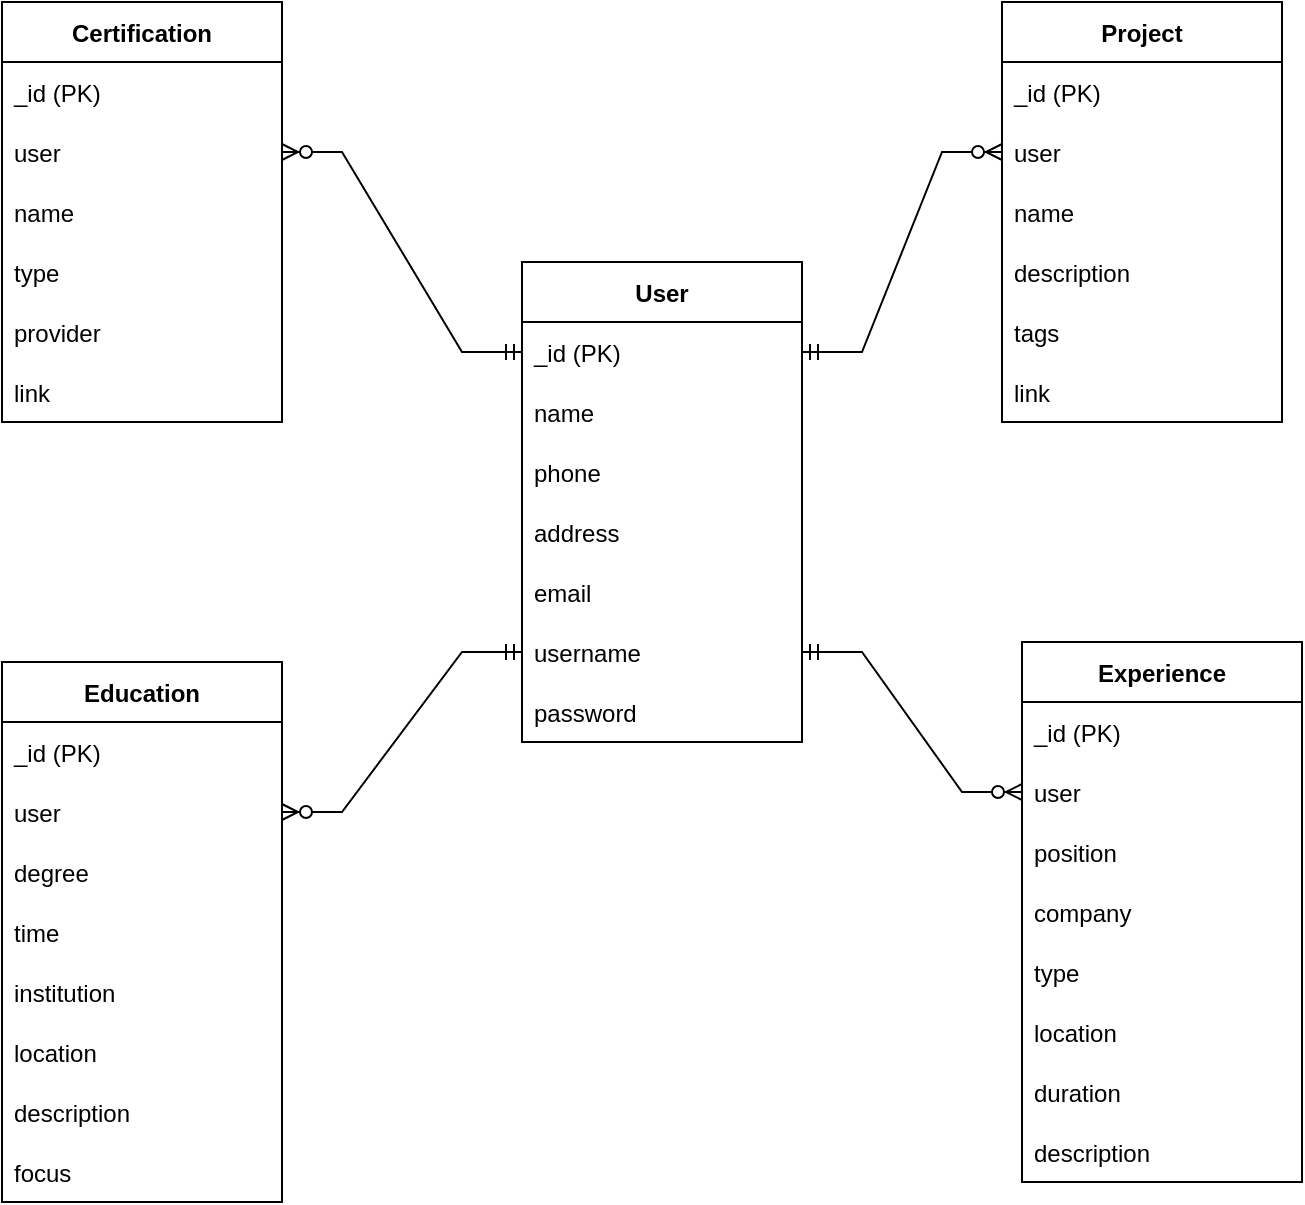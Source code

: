 <mxfile version="16.5.5" type="github">
  <diagram id="2_xYLn-oiGk4UOv1vK2N" name="Page-1">
    <mxGraphModel dx="1351" dy="921" grid="1" gridSize="10" guides="1" tooltips="1" connect="1" arrows="1" fold="1" page="1" pageScale="1" pageWidth="827" pageHeight="1169" math="0" shadow="0">
      <root>
        <mxCell id="0" />
        <mxCell id="1" parent="0" />
        <mxCell id="wS6S97WQIzxFJ0lnPUlG-1" value="User" style="swimlane;fontStyle=1;childLayout=stackLayout;horizontal=1;startSize=30;horizontalStack=0;resizeParent=1;resizeParentMax=0;resizeLast=0;collapsible=1;marginBottom=0;" vertex="1" parent="1">
          <mxGeometry x="360" y="270" width="140" height="240" as="geometry" />
        </mxCell>
        <mxCell id="wS6S97WQIzxFJ0lnPUlG-2" value="_id (PK)" style="text;strokeColor=none;fillColor=none;align=left;verticalAlign=middle;spacingLeft=4;spacingRight=4;overflow=hidden;points=[[0,0.5],[1,0.5]];portConstraint=eastwest;rotatable=0;" vertex="1" parent="wS6S97WQIzxFJ0lnPUlG-1">
          <mxGeometry y="30" width="140" height="30" as="geometry" />
        </mxCell>
        <mxCell id="wS6S97WQIzxFJ0lnPUlG-3" value="name" style="text;strokeColor=none;fillColor=none;align=left;verticalAlign=middle;spacingLeft=4;spacingRight=4;overflow=hidden;points=[[0,0.5],[1,0.5]];portConstraint=eastwest;rotatable=0;" vertex="1" parent="wS6S97WQIzxFJ0lnPUlG-1">
          <mxGeometry y="60" width="140" height="30" as="geometry" />
        </mxCell>
        <mxCell id="wS6S97WQIzxFJ0lnPUlG-5" value="phone" style="text;strokeColor=none;fillColor=none;align=left;verticalAlign=middle;spacingLeft=4;spacingRight=4;overflow=hidden;points=[[0,0.5],[1,0.5]];portConstraint=eastwest;rotatable=0;" vertex="1" parent="wS6S97WQIzxFJ0lnPUlG-1">
          <mxGeometry y="90" width="140" height="30" as="geometry" />
        </mxCell>
        <mxCell id="wS6S97WQIzxFJ0lnPUlG-6" value="address" style="text;strokeColor=none;fillColor=none;align=left;verticalAlign=middle;spacingLeft=4;spacingRight=4;overflow=hidden;points=[[0,0.5],[1,0.5]];portConstraint=eastwest;rotatable=0;" vertex="1" parent="wS6S97WQIzxFJ0lnPUlG-1">
          <mxGeometry y="120" width="140" height="30" as="geometry" />
        </mxCell>
        <mxCell id="wS6S97WQIzxFJ0lnPUlG-8" value="email" style="text;strokeColor=none;fillColor=none;align=left;verticalAlign=middle;spacingLeft=4;spacingRight=4;overflow=hidden;points=[[0,0.5],[1,0.5]];portConstraint=eastwest;rotatable=0;" vertex="1" parent="wS6S97WQIzxFJ0lnPUlG-1">
          <mxGeometry y="150" width="140" height="30" as="geometry" />
        </mxCell>
        <mxCell id="wS6S97WQIzxFJ0lnPUlG-7" value="username" style="text;strokeColor=none;fillColor=none;align=left;verticalAlign=middle;spacingLeft=4;spacingRight=4;overflow=hidden;points=[[0,0.5],[1,0.5]];portConstraint=eastwest;rotatable=0;" vertex="1" parent="wS6S97WQIzxFJ0lnPUlG-1">
          <mxGeometry y="180" width="140" height="30" as="geometry" />
        </mxCell>
        <mxCell id="wS6S97WQIzxFJ0lnPUlG-9" value="password" style="text;strokeColor=none;fillColor=none;align=left;verticalAlign=middle;spacingLeft=4;spacingRight=4;overflow=hidden;points=[[0,0.5],[1,0.5]];portConstraint=eastwest;rotatable=0;" vertex="1" parent="wS6S97WQIzxFJ0lnPUlG-1">
          <mxGeometry y="210" width="140" height="30" as="geometry" />
        </mxCell>
        <mxCell id="wS6S97WQIzxFJ0lnPUlG-10" value="Certification" style="swimlane;fontStyle=1;childLayout=stackLayout;horizontal=1;startSize=30;horizontalStack=0;resizeParent=1;resizeParentMax=0;resizeLast=0;collapsible=1;marginBottom=0;" vertex="1" parent="1">
          <mxGeometry x="100" y="140" width="140" height="210" as="geometry" />
        </mxCell>
        <mxCell id="wS6S97WQIzxFJ0lnPUlG-11" value="_id (PK)" style="text;strokeColor=none;fillColor=none;align=left;verticalAlign=middle;spacingLeft=4;spacingRight=4;overflow=hidden;points=[[0,0.5],[1,0.5]];portConstraint=eastwest;rotatable=0;" vertex="1" parent="wS6S97WQIzxFJ0lnPUlG-10">
          <mxGeometry y="30" width="140" height="30" as="geometry" />
        </mxCell>
        <mxCell id="wS6S97WQIzxFJ0lnPUlG-12" value="user" style="text;strokeColor=none;fillColor=none;align=left;verticalAlign=middle;spacingLeft=4;spacingRight=4;overflow=hidden;points=[[0,0.5],[1,0.5]];portConstraint=eastwest;rotatable=0;" vertex="1" parent="wS6S97WQIzxFJ0lnPUlG-10">
          <mxGeometry y="60" width="140" height="30" as="geometry" />
        </mxCell>
        <mxCell id="wS6S97WQIzxFJ0lnPUlG-13" value="name" style="text;strokeColor=none;fillColor=none;align=left;verticalAlign=middle;spacingLeft=4;spacingRight=4;overflow=hidden;points=[[0,0.5],[1,0.5]];portConstraint=eastwest;rotatable=0;" vertex="1" parent="wS6S97WQIzxFJ0lnPUlG-10">
          <mxGeometry y="90" width="140" height="30" as="geometry" />
        </mxCell>
        <mxCell id="wS6S97WQIzxFJ0lnPUlG-14" value="type" style="text;strokeColor=none;fillColor=none;align=left;verticalAlign=middle;spacingLeft=4;spacingRight=4;overflow=hidden;points=[[0,0.5],[1,0.5]];portConstraint=eastwest;rotatable=0;" vertex="1" parent="wS6S97WQIzxFJ0lnPUlG-10">
          <mxGeometry y="120" width="140" height="30" as="geometry" />
        </mxCell>
        <mxCell id="wS6S97WQIzxFJ0lnPUlG-15" value="provider" style="text;strokeColor=none;fillColor=none;align=left;verticalAlign=middle;spacingLeft=4;spacingRight=4;overflow=hidden;points=[[0,0.5],[1,0.5]];portConstraint=eastwest;rotatable=0;" vertex="1" parent="wS6S97WQIzxFJ0lnPUlG-10">
          <mxGeometry y="150" width="140" height="30" as="geometry" />
        </mxCell>
        <mxCell id="wS6S97WQIzxFJ0lnPUlG-16" value="link" style="text;strokeColor=none;fillColor=none;align=left;verticalAlign=middle;spacingLeft=4;spacingRight=4;overflow=hidden;points=[[0,0.5],[1,0.5]];portConstraint=eastwest;rotatable=0;" vertex="1" parent="wS6S97WQIzxFJ0lnPUlG-10">
          <mxGeometry y="180" width="140" height="30" as="geometry" />
        </mxCell>
        <mxCell id="wS6S97WQIzxFJ0lnPUlG-18" value="Education" style="swimlane;fontStyle=1;childLayout=stackLayout;horizontal=1;startSize=30;horizontalStack=0;resizeParent=1;resizeParentMax=0;resizeLast=0;collapsible=1;marginBottom=0;" vertex="1" parent="1">
          <mxGeometry x="100" y="470" width="140" height="270" as="geometry" />
        </mxCell>
        <mxCell id="wS6S97WQIzxFJ0lnPUlG-19" value="_id (PK)" style="text;strokeColor=none;fillColor=none;align=left;verticalAlign=middle;spacingLeft=4;spacingRight=4;overflow=hidden;points=[[0,0.5],[1,0.5]];portConstraint=eastwest;rotatable=0;" vertex="1" parent="wS6S97WQIzxFJ0lnPUlG-18">
          <mxGeometry y="30" width="140" height="30" as="geometry" />
        </mxCell>
        <mxCell id="wS6S97WQIzxFJ0lnPUlG-20" value="user" style="text;strokeColor=none;fillColor=none;align=left;verticalAlign=middle;spacingLeft=4;spacingRight=4;overflow=hidden;points=[[0,0.5],[1,0.5]];portConstraint=eastwest;rotatable=0;" vertex="1" parent="wS6S97WQIzxFJ0lnPUlG-18">
          <mxGeometry y="60" width="140" height="30" as="geometry" />
        </mxCell>
        <mxCell id="wS6S97WQIzxFJ0lnPUlG-21" value="degree" style="text;strokeColor=none;fillColor=none;align=left;verticalAlign=middle;spacingLeft=4;spacingRight=4;overflow=hidden;points=[[0,0.5],[1,0.5]];portConstraint=eastwest;rotatable=0;" vertex="1" parent="wS6S97WQIzxFJ0lnPUlG-18">
          <mxGeometry y="90" width="140" height="30" as="geometry" />
        </mxCell>
        <mxCell id="wS6S97WQIzxFJ0lnPUlG-22" value="time" style="text;strokeColor=none;fillColor=none;align=left;verticalAlign=middle;spacingLeft=4;spacingRight=4;overflow=hidden;points=[[0,0.5],[1,0.5]];portConstraint=eastwest;rotatable=0;" vertex="1" parent="wS6S97WQIzxFJ0lnPUlG-18">
          <mxGeometry y="120" width="140" height="30" as="geometry" />
        </mxCell>
        <mxCell id="wS6S97WQIzxFJ0lnPUlG-23" value="institution" style="text;strokeColor=none;fillColor=none;align=left;verticalAlign=middle;spacingLeft=4;spacingRight=4;overflow=hidden;points=[[0,0.5],[1,0.5]];portConstraint=eastwest;rotatable=0;" vertex="1" parent="wS6S97WQIzxFJ0lnPUlG-18">
          <mxGeometry y="150" width="140" height="30" as="geometry" />
        </mxCell>
        <mxCell id="wS6S97WQIzxFJ0lnPUlG-25" value="location" style="text;strokeColor=none;fillColor=none;align=left;verticalAlign=middle;spacingLeft=4;spacingRight=4;overflow=hidden;points=[[0,0.5],[1,0.5]];portConstraint=eastwest;rotatable=0;" vertex="1" parent="wS6S97WQIzxFJ0lnPUlG-18">
          <mxGeometry y="180" width="140" height="30" as="geometry" />
        </mxCell>
        <mxCell id="wS6S97WQIzxFJ0lnPUlG-26" value="description" style="text;strokeColor=none;fillColor=none;align=left;verticalAlign=middle;spacingLeft=4;spacingRight=4;overflow=hidden;points=[[0,0.5],[1,0.5]];portConstraint=eastwest;rotatable=0;" vertex="1" parent="wS6S97WQIzxFJ0lnPUlG-18">
          <mxGeometry y="210" width="140" height="30" as="geometry" />
        </mxCell>
        <mxCell id="wS6S97WQIzxFJ0lnPUlG-24" value="focus" style="text;strokeColor=none;fillColor=none;align=left;verticalAlign=middle;spacingLeft=4;spacingRight=4;overflow=hidden;points=[[0,0.5],[1,0.5]];portConstraint=eastwest;rotatable=0;" vertex="1" parent="wS6S97WQIzxFJ0lnPUlG-18">
          <mxGeometry y="240" width="140" height="30" as="geometry" />
        </mxCell>
        <mxCell id="wS6S97WQIzxFJ0lnPUlG-27" value="Experience" style="swimlane;fontStyle=1;childLayout=stackLayout;horizontal=1;startSize=30;horizontalStack=0;resizeParent=1;resizeParentMax=0;resizeLast=0;collapsible=1;marginBottom=0;" vertex="1" parent="1">
          <mxGeometry x="610" y="460" width="140" height="270" as="geometry" />
        </mxCell>
        <mxCell id="wS6S97WQIzxFJ0lnPUlG-28" value="_id (PK)" style="text;strokeColor=none;fillColor=none;align=left;verticalAlign=middle;spacingLeft=4;spacingRight=4;overflow=hidden;points=[[0,0.5],[1,0.5]];portConstraint=eastwest;rotatable=0;" vertex="1" parent="wS6S97WQIzxFJ0lnPUlG-27">
          <mxGeometry y="30" width="140" height="30" as="geometry" />
        </mxCell>
        <mxCell id="wS6S97WQIzxFJ0lnPUlG-29" value="user" style="text;strokeColor=none;fillColor=none;align=left;verticalAlign=middle;spacingLeft=4;spacingRight=4;overflow=hidden;points=[[0,0.5],[1,0.5]];portConstraint=eastwest;rotatable=0;" vertex="1" parent="wS6S97WQIzxFJ0lnPUlG-27">
          <mxGeometry y="60" width="140" height="30" as="geometry" />
        </mxCell>
        <mxCell id="wS6S97WQIzxFJ0lnPUlG-30" value="position" style="text;strokeColor=none;fillColor=none;align=left;verticalAlign=middle;spacingLeft=4;spacingRight=4;overflow=hidden;points=[[0,0.5],[1,0.5]];portConstraint=eastwest;rotatable=0;" vertex="1" parent="wS6S97WQIzxFJ0lnPUlG-27">
          <mxGeometry y="90" width="140" height="30" as="geometry" />
        </mxCell>
        <mxCell id="wS6S97WQIzxFJ0lnPUlG-31" value="company" style="text;strokeColor=none;fillColor=none;align=left;verticalAlign=middle;spacingLeft=4;spacingRight=4;overflow=hidden;points=[[0,0.5],[1,0.5]];portConstraint=eastwest;rotatable=0;" vertex="1" parent="wS6S97WQIzxFJ0lnPUlG-27">
          <mxGeometry y="120" width="140" height="30" as="geometry" />
        </mxCell>
        <mxCell id="wS6S97WQIzxFJ0lnPUlG-32" value="type" style="text;strokeColor=none;fillColor=none;align=left;verticalAlign=middle;spacingLeft=4;spacingRight=4;overflow=hidden;points=[[0,0.5],[1,0.5]];portConstraint=eastwest;rotatable=0;" vertex="1" parent="wS6S97WQIzxFJ0lnPUlG-27">
          <mxGeometry y="150" width="140" height="30" as="geometry" />
        </mxCell>
        <mxCell id="wS6S97WQIzxFJ0lnPUlG-33" value="location" style="text;strokeColor=none;fillColor=none;align=left;verticalAlign=middle;spacingLeft=4;spacingRight=4;overflow=hidden;points=[[0,0.5],[1,0.5]];portConstraint=eastwest;rotatable=0;" vertex="1" parent="wS6S97WQIzxFJ0lnPUlG-27">
          <mxGeometry y="180" width="140" height="30" as="geometry" />
        </mxCell>
        <mxCell id="wS6S97WQIzxFJ0lnPUlG-34" value="duration" style="text;strokeColor=none;fillColor=none;align=left;verticalAlign=middle;spacingLeft=4;spacingRight=4;overflow=hidden;points=[[0,0.5],[1,0.5]];portConstraint=eastwest;rotatable=0;" vertex="1" parent="wS6S97WQIzxFJ0lnPUlG-27">
          <mxGeometry y="210" width="140" height="30" as="geometry" />
        </mxCell>
        <mxCell id="wS6S97WQIzxFJ0lnPUlG-35" value="description" style="text;strokeColor=none;fillColor=none;align=left;verticalAlign=middle;spacingLeft=4;spacingRight=4;overflow=hidden;points=[[0,0.5],[1,0.5]];portConstraint=eastwest;rotatable=0;" vertex="1" parent="wS6S97WQIzxFJ0lnPUlG-27">
          <mxGeometry y="240" width="140" height="30" as="geometry" />
        </mxCell>
        <mxCell id="wS6S97WQIzxFJ0lnPUlG-36" value="Project" style="swimlane;fontStyle=1;childLayout=stackLayout;horizontal=1;startSize=30;horizontalStack=0;resizeParent=1;resizeParentMax=0;resizeLast=0;collapsible=1;marginBottom=0;" vertex="1" parent="1">
          <mxGeometry x="600" y="140" width="140" height="210" as="geometry" />
        </mxCell>
        <mxCell id="wS6S97WQIzxFJ0lnPUlG-37" value="_id (PK)" style="text;strokeColor=none;fillColor=none;align=left;verticalAlign=middle;spacingLeft=4;spacingRight=4;overflow=hidden;points=[[0,0.5],[1,0.5]];portConstraint=eastwest;rotatable=0;" vertex="1" parent="wS6S97WQIzxFJ0lnPUlG-36">
          <mxGeometry y="30" width="140" height="30" as="geometry" />
        </mxCell>
        <mxCell id="wS6S97WQIzxFJ0lnPUlG-38" value="user" style="text;strokeColor=none;fillColor=none;align=left;verticalAlign=middle;spacingLeft=4;spacingRight=4;overflow=hidden;points=[[0,0.5],[1,0.5]];portConstraint=eastwest;rotatable=0;" vertex="1" parent="wS6S97WQIzxFJ0lnPUlG-36">
          <mxGeometry y="60" width="140" height="30" as="geometry" />
        </mxCell>
        <mxCell id="wS6S97WQIzxFJ0lnPUlG-39" value="name" style="text;strokeColor=none;fillColor=none;align=left;verticalAlign=middle;spacingLeft=4;spacingRight=4;overflow=hidden;points=[[0,0.5],[1,0.5]];portConstraint=eastwest;rotatable=0;" vertex="1" parent="wS6S97WQIzxFJ0lnPUlG-36">
          <mxGeometry y="90" width="140" height="30" as="geometry" />
        </mxCell>
        <mxCell id="wS6S97WQIzxFJ0lnPUlG-40" value="description" style="text;strokeColor=none;fillColor=none;align=left;verticalAlign=middle;spacingLeft=4;spacingRight=4;overflow=hidden;points=[[0,0.5],[1,0.5]];portConstraint=eastwest;rotatable=0;" vertex="1" parent="wS6S97WQIzxFJ0lnPUlG-36">
          <mxGeometry y="120" width="140" height="30" as="geometry" />
        </mxCell>
        <mxCell id="wS6S97WQIzxFJ0lnPUlG-41" value="tags" style="text;strokeColor=none;fillColor=none;align=left;verticalAlign=middle;spacingLeft=4;spacingRight=4;overflow=hidden;points=[[0,0.5],[1,0.5]];portConstraint=eastwest;rotatable=0;" vertex="1" parent="wS6S97WQIzxFJ0lnPUlG-36">
          <mxGeometry y="150" width="140" height="30" as="geometry" />
        </mxCell>
        <mxCell id="wS6S97WQIzxFJ0lnPUlG-42" value="link" style="text;strokeColor=none;fillColor=none;align=left;verticalAlign=middle;spacingLeft=4;spacingRight=4;overflow=hidden;points=[[0,0.5],[1,0.5]];portConstraint=eastwest;rotatable=0;" vertex="1" parent="wS6S97WQIzxFJ0lnPUlG-36">
          <mxGeometry y="180" width="140" height="30" as="geometry" />
        </mxCell>
        <mxCell id="wS6S97WQIzxFJ0lnPUlG-43" value="" style="edgeStyle=entityRelationEdgeStyle;fontSize=12;html=1;endArrow=ERzeroToMany;startArrow=ERmandOne;rounded=0;entryX=1;entryY=0.5;entryDx=0;entryDy=0;exitX=0;exitY=0.5;exitDx=0;exitDy=0;" edge="1" parent="1" source="wS6S97WQIzxFJ0lnPUlG-2" target="wS6S97WQIzxFJ0lnPUlG-12">
          <mxGeometry width="100" height="100" relative="1" as="geometry">
            <mxPoint x="370" y="390" as="sourcePoint" />
            <mxPoint x="470" y="290" as="targetPoint" />
          </mxGeometry>
        </mxCell>
        <mxCell id="wS6S97WQIzxFJ0lnPUlG-44" value="" style="edgeStyle=entityRelationEdgeStyle;fontSize=12;html=1;endArrow=ERzeroToMany;startArrow=ERmandOne;rounded=0;entryX=0;entryY=0.5;entryDx=0;entryDy=0;exitX=1;exitY=0.5;exitDx=0;exitDy=0;" edge="1" parent="1" source="wS6S97WQIzxFJ0lnPUlG-2" target="wS6S97WQIzxFJ0lnPUlG-38">
          <mxGeometry width="100" height="100" relative="1" as="geometry">
            <mxPoint x="360.0" y="335" as="sourcePoint" />
            <mxPoint x="260.0" y="125" as="targetPoint" />
          </mxGeometry>
        </mxCell>
        <mxCell id="wS6S97WQIzxFJ0lnPUlG-45" value="" style="edgeStyle=entityRelationEdgeStyle;fontSize=12;html=1;endArrow=ERzeroToMany;startArrow=ERmandOne;rounded=0;entryX=0;entryY=0.5;entryDx=0;entryDy=0;exitX=1;exitY=0.5;exitDx=0;exitDy=0;" edge="1" parent="1" source="wS6S97WQIzxFJ0lnPUlG-7" target="wS6S97WQIzxFJ0lnPUlG-29">
          <mxGeometry width="100" height="100" relative="1" as="geometry">
            <mxPoint x="500.0" y="335" as="sourcePoint" />
            <mxPoint x="600.0" y="115" as="targetPoint" />
          </mxGeometry>
        </mxCell>
        <mxCell id="wS6S97WQIzxFJ0lnPUlG-46" value="" style="edgeStyle=entityRelationEdgeStyle;fontSize=12;html=1;endArrow=ERzeroToMany;startArrow=ERmandOne;rounded=0;entryX=1;entryY=0.5;entryDx=0;entryDy=0;exitX=0;exitY=0.5;exitDx=0;exitDy=0;" edge="1" parent="1" source="wS6S97WQIzxFJ0lnPUlG-7" target="wS6S97WQIzxFJ0lnPUlG-20">
          <mxGeometry width="100" height="100" relative="1" as="geometry">
            <mxPoint x="500.0" y="485" as="sourcePoint" />
            <mxPoint x="620.0" y="605.0" as="targetPoint" />
          </mxGeometry>
        </mxCell>
      </root>
    </mxGraphModel>
  </diagram>
</mxfile>
